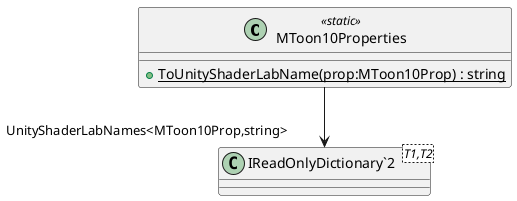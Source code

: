 @startuml
class MToon10Properties <<static>> {
    + {static} ToUnityShaderLabName(prop:MToon10Prop) : string
}
class "IReadOnlyDictionary`2"<T1,T2> {
}
MToon10Properties --> "UnityShaderLabNames<MToon10Prop,string>" "IReadOnlyDictionary`2"
@enduml
